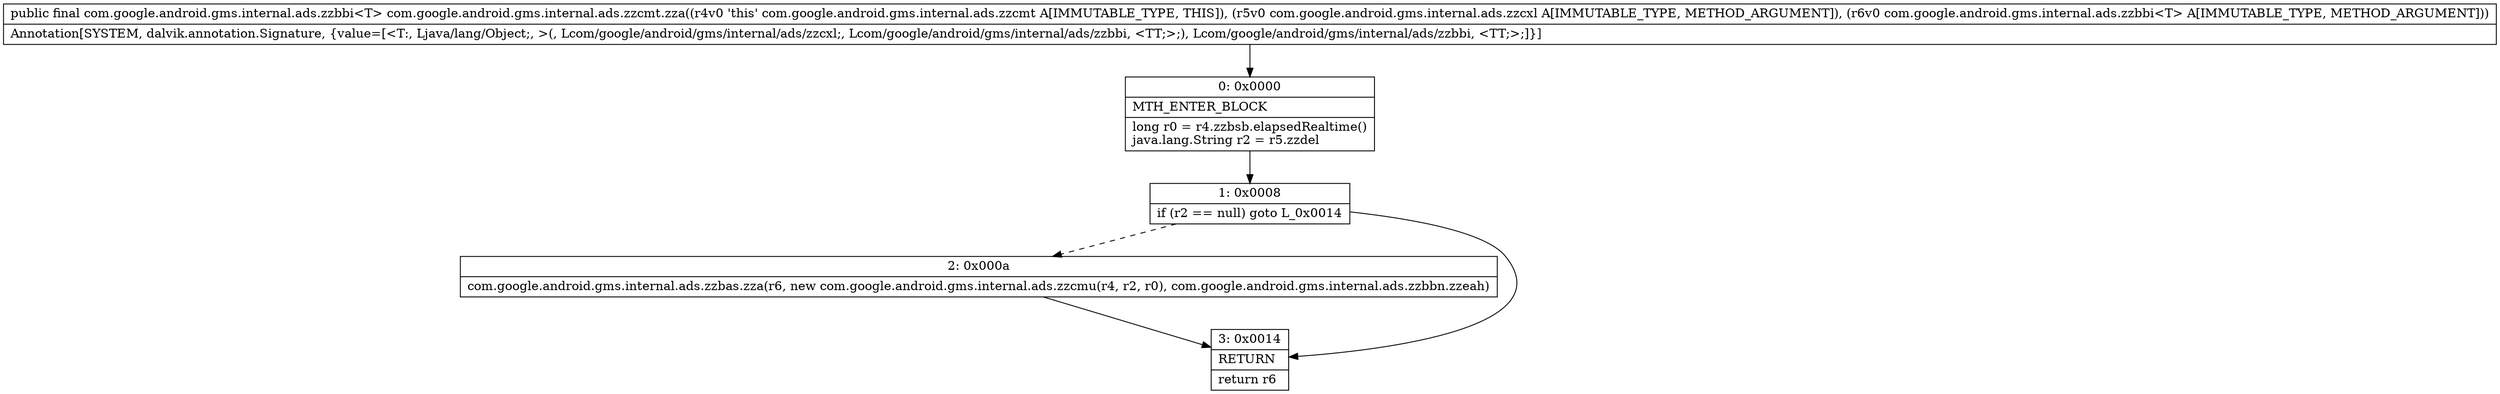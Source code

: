digraph "CFG forcom.google.android.gms.internal.ads.zzcmt.zza(Lcom\/google\/android\/gms\/internal\/ads\/zzcxl;Lcom\/google\/android\/gms\/internal\/ads\/zzbbi;)Lcom\/google\/android\/gms\/internal\/ads\/zzbbi;" {
Node_0 [shape=record,label="{0\:\ 0x0000|MTH_ENTER_BLOCK\l|long r0 = r4.zzbsb.elapsedRealtime()\ljava.lang.String r2 = r5.zzdel\l}"];
Node_1 [shape=record,label="{1\:\ 0x0008|if (r2 == null) goto L_0x0014\l}"];
Node_2 [shape=record,label="{2\:\ 0x000a|com.google.android.gms.internal.ads.zzbas.zza(r6, new com.google.android.gms.internal.ads.zzcmu(r4, r2, r0), com.google.android.gms.internal.ads.zzbbn.zzeah)\l}"];
Node_3 [shape=record,label="{3\:\ 0x0014|RETURN\l|return r6\l}"];
MethodNode[shape=record,label="{public final com.google.android.gms.internal.ads.zzbbi\<T\> com.google.android.gms.internal.ads.zzcmt.zza((r4v0 'this' com.google.android.gms.internal.ads.zzcmt A[IMMUTABLE_TYPE, THIS]), (r5v0 com.google.android.gms.internal.ads.zzcxl A[IMMUTABLE_TYPE, METHOD_ARGUMENT]), (r6v0 com.google.android.gms.internal.ads.zzbbi\<T\> A[IMMUTABLE_TYPE, METHOD_ARGUMENT]))  | Annotation[SYSTEM, dalvik.annotation.Signature, \{value=[\<T:, Ljava\/lang\/Object;, \>(, Lcom\/google\/android\/gms\/internal\/ads\/zzcxl;, Lcom\/google\/android\/gms\/internal\/ads\/zzbbi, \<TT;\>;), Lcom\/google\/android\/gms\/internal\/ads\/zzbbi, \<TT;\>;]\}]\l}"];
MethodNode -> Node_0;
Node_0 -> Node_1;
Node_1 -> Node_2[style=dashed];
Node_1 -> Node_3;
Node_2 -> Node_3;
}

